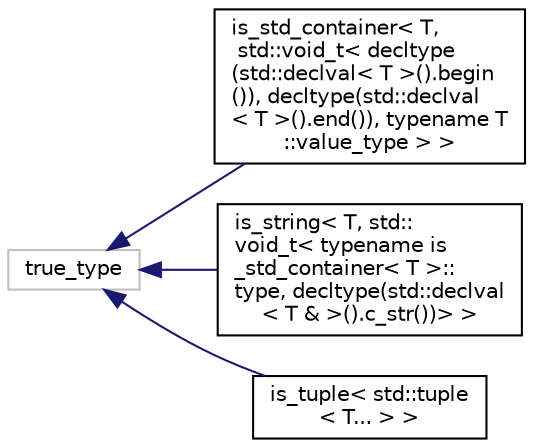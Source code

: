 digraph "Graphical Class Hierarchy"
{
 // LATEX_PDF_SIZE
  edge [fontname="Helvetica",fontsize="10",labelfontname="Helvetica",labelfontsize="10"];
  node [fontname="Helvetica",fontsize="10",shape=record];
  rankdir="LR";
  Node1 [label="true_type",height=0.2,width=0.4,color="grey75", fillcolor="white", style="filled",tooltip=" "];
  Node1 -> Node0 [dir="back",color="midnightblue",fontsize="10",style="solid",fontname="Helvetica"];
  Node0 [label="is_std_container\< T,\l std::void_t\< decltype\l(std::declval\< T \>().begin\l()), decltype(std::declval\l\< T \>().end()), typename T\l::value_type \> \>",height=0.2,width=0.4,color="black", fillcolor="white", style="filled",URL="$structis__std__container_3_01T_00_01std_1_1void__t_3_01decltype_07std_1_1declval_3_01T_01_4_07_06591556eb488fc01ccfec296c38e38f2.html",tooltip=" "];
  Node1 -> Node3 [dir="back",color="midnightblue",fontsize="10",style="solid",fontname="Helvetica"];
  Node3 [label="is_string\< T, std::\lvoid_t\< typename is\l_std_container\< T \>::\ltype, decltype(std::declval\l\< T & \>().c_str())\> \>",height=0.2,width=0.4,color="black", fillcolor="white", style="filled",URL="$structis__string_3_01T_00_01std_1_1void__t_3_01typename_01is__std__container_3_01T_01_4_1_1type_2592519dc818e457c24f2b7a455cde7f.html",tooltip=" "];
  Node1 -> Node4 [dir="back",color="midnightblue",fontsize="10",style="solid",fontname="Helvetica"];
  Node4 [label="is_tuple\< std::tuple\l\< T... \> \>",height=0.2,width=0.4,color="black", fillcolor="white", style="filled",URL="$structis__tuple_3_01std_1_1tuple_3_01T_8_8_8_01_4_01_4.html",tooltip=" "];
}

